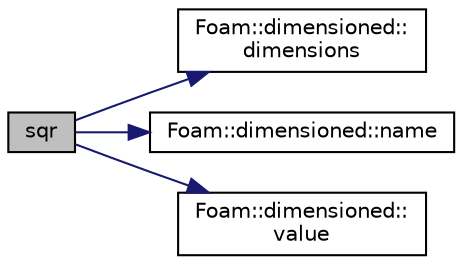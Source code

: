 digraph "sqr"
{
  bgcolor="transparent";
  edge [fontname="Helvetica",fontsize="10",labelfontname="Helvetica",labelfontsize="10"];
  node [fontname="Helvetica",fontsize="10",shape=record];
  rankdir="LR";
  Node43585 [label="sqr",height=0.2,width=0.4,color="black", fillcolor="grey75", style="filled", fontcolor="black"];
  Node43585 -> Node43586 [color="midnightblue",fontsize="10",style="solid",fontname="Helvetica"];
  Node43586 [label="Foam::dimensioned::\ldimensions",height=0.2,width=0.4,color="black",URL="$a27473.html#a512673c2674ca2d38885f1bb5f6994fb",tooltip="Return const reference to dimensions. "];
  Node43585 -> Node43587 [color="midnightblue",fontsize="10",style="solid",fontname="Helvetica"];
  Node43587 [label="Foam::dimensioned::name",height=0.2,width=0.4,color="black",URL="$a27473.html#ade4113569ef0db70665fded275a5e38e",tooltip="Return const reference to name. "];
  Node43585 -> Node43588 [color="midnightblue",fontsize="10",style="solid",fontname="Helvetica"];
  Node43588 [label="Foam::dimensioned::\lvalue",height=0.2,width=0.4,color="black",URL="$a27473.html#a7948200a26c85fc3a83ffa510a91d668",tooltip="Return const reference to value. "];
}
